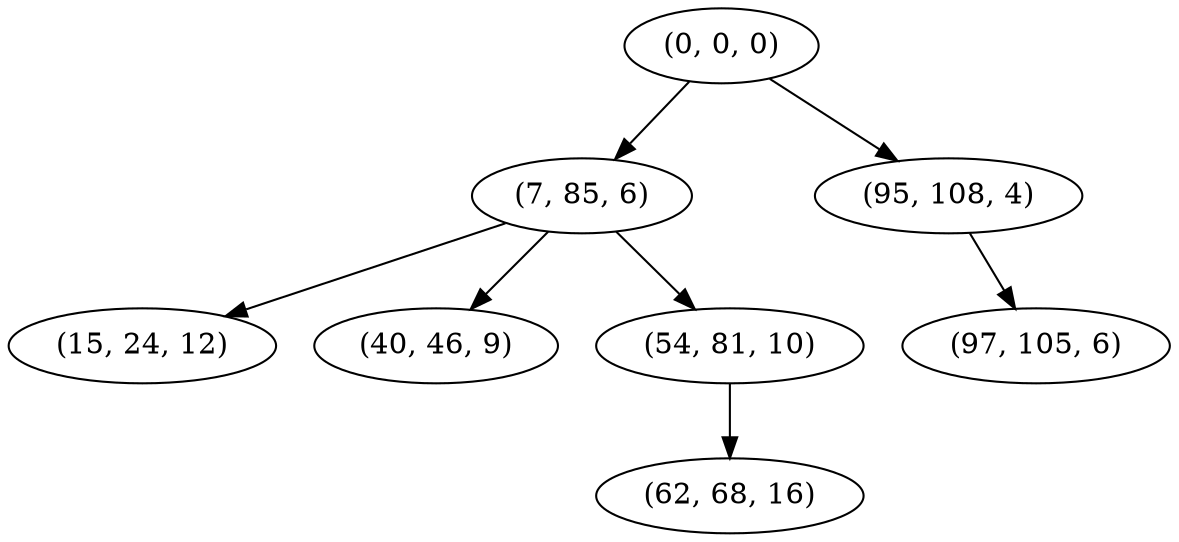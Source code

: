 digraph tree {
    "(0, 0, 0)";
    "(7, 85, 6)";
    "(15, 24, 12)";
    "(40, 46, 9)";
    "(54, 81, 10)";
    "(62, 68, 16)";
    "(95, 108, 4)";
    "(97, 105, 6)";
    "(0, 0, 0)" -> "(7, 85, 6)";
    "(0, 0, 0)" -> "(95, 108, 4)";
    "(7, 85, 6)" -> "(15, 24, 12)";
    "(7, 85, 6)" -> "(40, 46, 9)";
    "(7, 85, 6)" -> "(54, 81, 10)";
    "(54, 81, 10)" -> "(62, 68, 16)";
    "(95, 108, 4)" -> "(97, 105, 6)";
}
